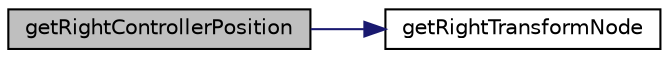 digraph "getRightControllerPosition"
{
 // LATEX_PDF_SIZE
  bgcolor="transparent";
  edge [fontname="Helvetica",fontsize="10",labelfontname="Helvetica",labelfontsize="10"];
  node [fontname="Helvetica",fontsize="10",shape=record];
  rankdir="LR";
  Node1 [label="getRightControllerPosition",height=0.2,width=0.4,color="black", fillcolor="grey75", style="filled", fontcolor="black",tooltip=" "];
  Node1 -> Node2 [color="midnightblue",fontsize="10",style="solid",fontname="Helvetica"];
  Node2 [label="getRightTransformNode",height=0.2,width=0.4,color="black",URL="$class_virtual_reality_helper_1_1_custom_v_r.html#a749fd331ca3c371ebc509102d5a36d1c",tooltip=" "];
}
